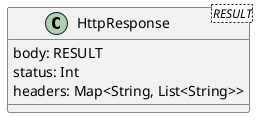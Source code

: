@startuml

class response as "HttpResponse<RESULT>"
response : body: RESULT
response : status: Int
response : headers: Map<String, List<String>>

@enduml
